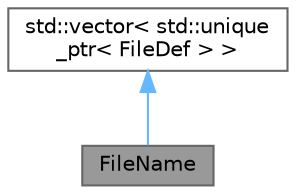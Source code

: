 digraph "FileName"
{
 // INTERACTIVE_SVG=YES
 // LATEX_PDF_SIZE
  bgcolor="transparent";
  edge [fontname=Helvetica,fontsize=10,labelfontname=Helvetica,labelfontsize=10];
  node [fontname=Helvetica,fontsize=10,shape=box,height=0.2,width=0.4];
  Node1 [label="FileName",height=0.2,width=0.4,color="gray40", fillcolor="grey60", style="filled", fontcolor="black",tooltip="Class representing all files with a certain base name."];
  Node2 -> Node1 [dir="back",color="steelblue1",style="solid"];
  Node2 [label="std::vector\< std::unique\l_ptr\< FileDef \> \>",height=0.2,width=0.4,color="gray40", fillcolor="white", style="filled",tooltip=" "];
}
